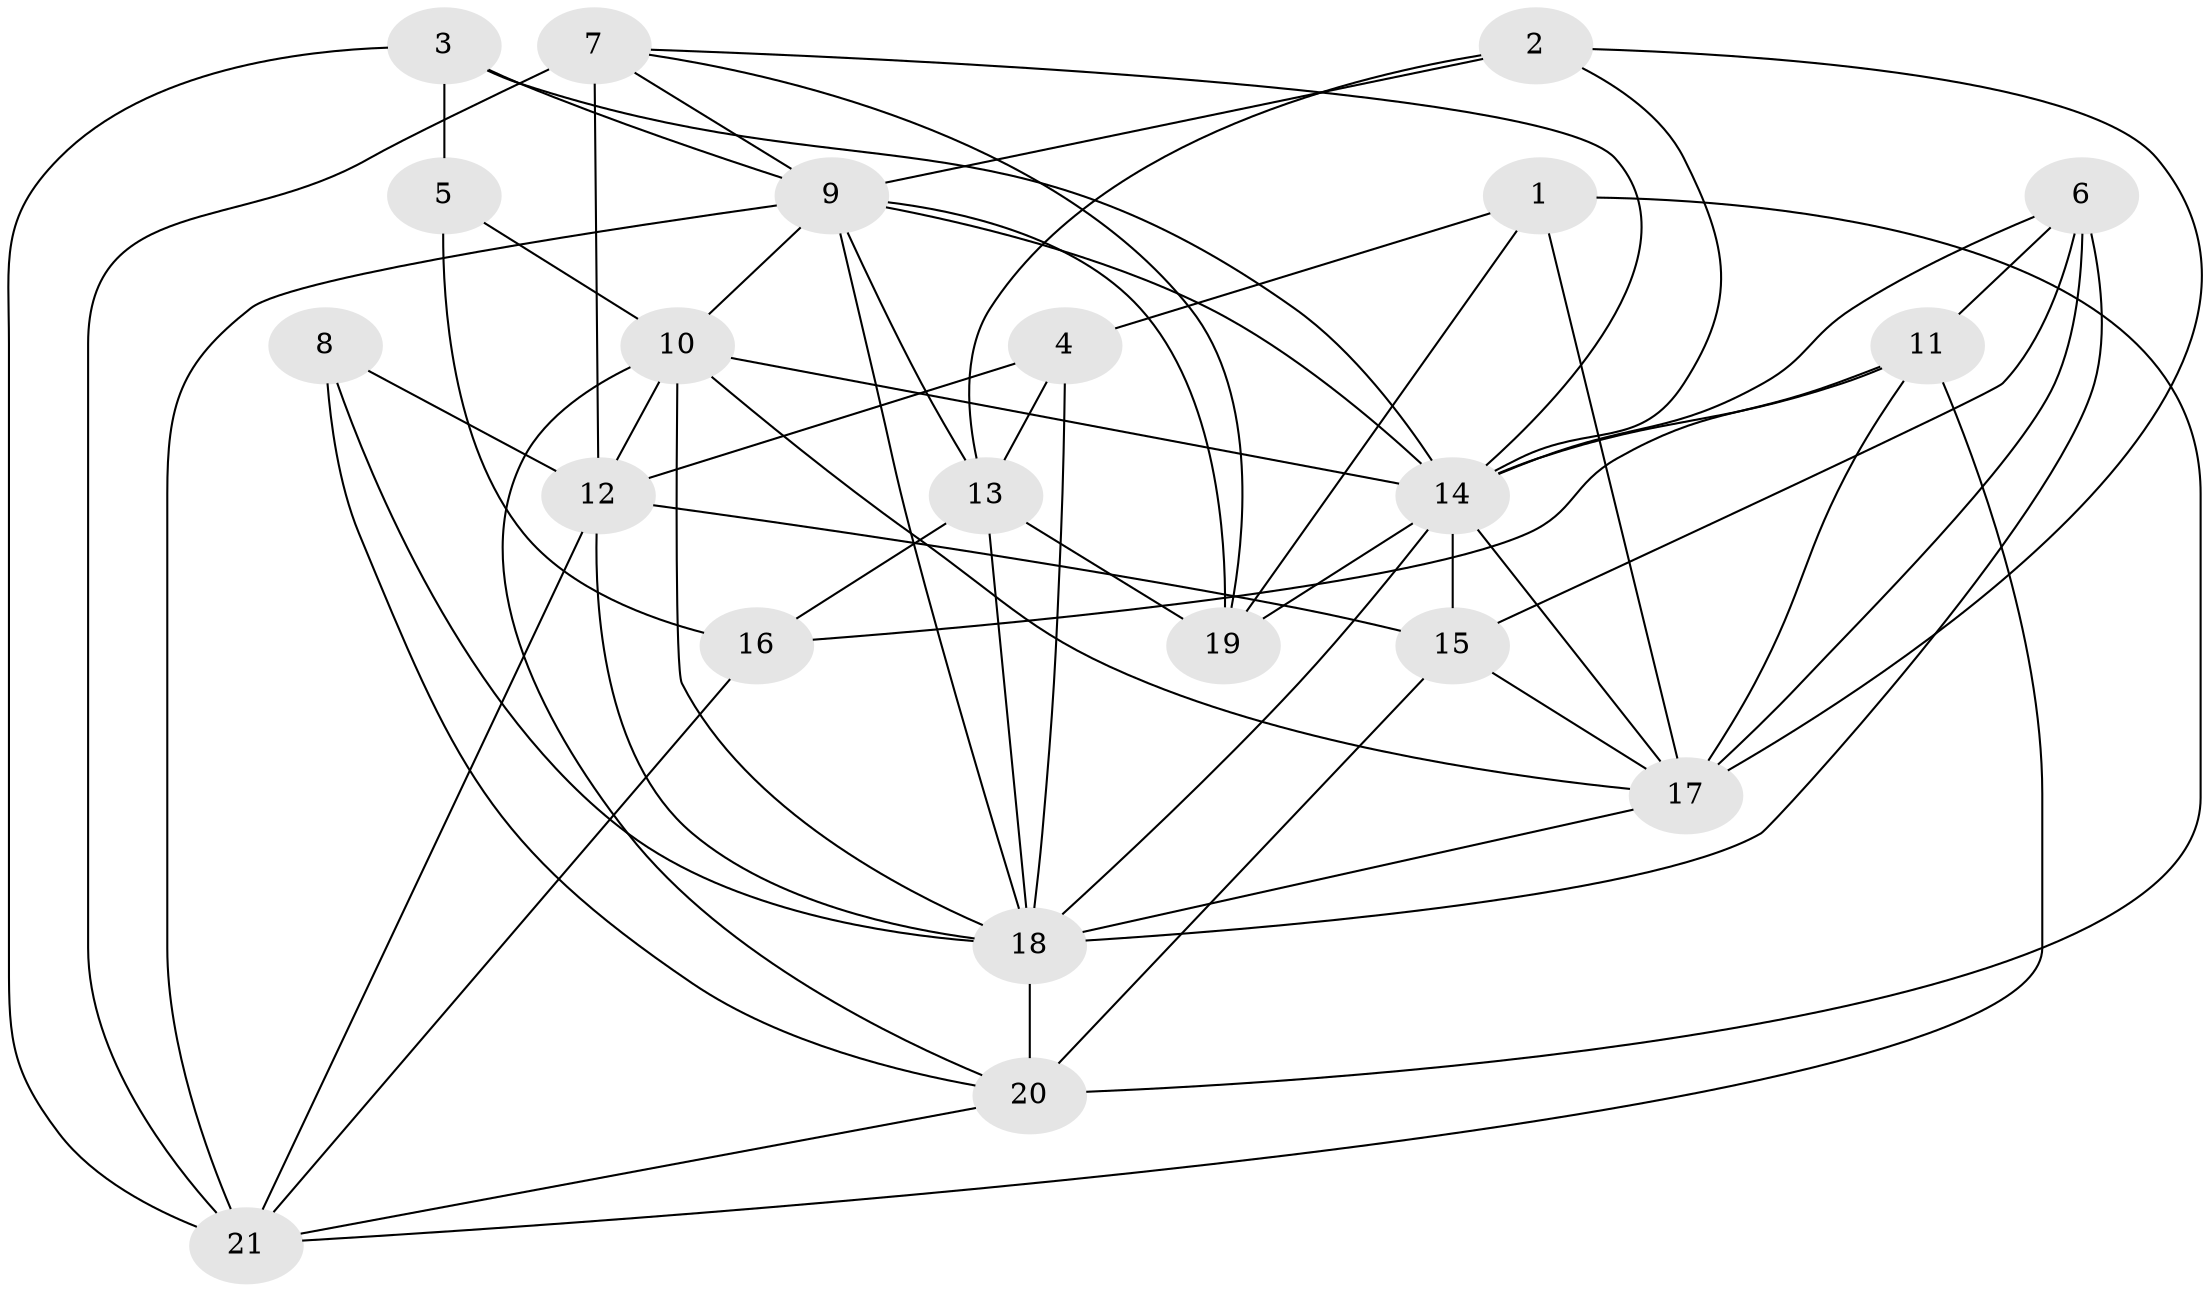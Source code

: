 // original degree distribution, {2: 0.16417910447761194, 4: 0.26865671641791045, 3: 0.26865671641791045, 8: 0.04477611940298507, 5: 0.14925373134328357, 7: 0.014925373134328358, 6: 0.07462686567164178, 9: 0.014925373134328358}
// Generated by graph-tools (version 1.1) at 2025/37/03/04/25 23:37:04]
// undirected, 21 vertices, 61 edges
graph export_dot {
  node [color=gray90,style=filled];
  1;
  2;
  3;
  4;
  5;
  6;
  7;
  8;
  9;
  10;
  11;
  12;
  13;
  14;
  15;
  16;
  17;
  18;
  19;
  20;
  21;
  1 -- 4 [weight=1.0];
  1 -- 17 [weight=2.0];
  1 -- 19 [weight=1.0];
  1 -- 20 [weight=2.0];
  2 -- 9 [weight=1.0];
  2 -- 13 [weight=1.0];
  2 -- 14 [weight=1.0];
  2 -- 17 [weight=1.0];
  3 -- 5 [weight=1.0];
  3 -- 9 [weight=1.0];
  3 -- 14 [weight=2.0];
  3 -- 21 [weight=1.0];
  4 -- 12 [weight=1.0];
  4 -- 13 [weight=1.0];
  4 -- 18 [weight=1.0];
  5 -- 10 [weight=1.0];
  5 -- 16 [weight=1.0];
  6 -- 11 [weight=1.0];
  6 -- 14 [weight=1.0];
  6 -- 15 [weight=1.0];
  6 -- 17 [weight=1.0];
  6 -- 18 [weight=2.0];
  7 -- 9 [weight=1.0];
  7 -- 12 [weight=3.0];
  7 -- 14 [weight=1.0];
  7 -- 19 [weight=1.0];
  7 -- 21 [weight=2.0];
  8 -- 12 [weight=4.0];
  8 -- 18 [weight=1.0];
  8 -- 20 [weight=1.0];
  9 -- 10 [weight=2.0];
  9 -- 13 [weight=3.0];
  9 -- 14 [weight=2.0];
  9 -- 18 [weight=2.0];
  9 -- 19 [weight=1.0];
  9 -- 21 [weight=1.0];
  10 -- 12 [weight=3.0];
  10 -- 14 [weight=1.0];
  10 -- 17 [weight=1.0];
  10 -- 18 [weight=1.0];
  10 -- 20 [weight=1.0];
  11 -- 14 [weight=2.0];
  11 -- 16 [weight=1.0];
  11 -- 17 [weight=1.0];
  11 -- 21 [weight=2.0];
  12 -- 15 [weight=2.0];
  12 -- 18 [weight=1.0];
  12 -- 21 [weight=1.0];
  13 -- 16 [weight=1.0];
  13 -- 18 [weight=1.0];
  13 -- 19 [weight=1.0];
  14 -- 15 [weight=1.0];
  14 -- 17 [weight=2.0];
  14 -- 18 [weight=1.0];
  14 -- 19 [weight=1.0];
  15 -- 17 [weight=1.0];
  15 -- 20 [weight=1.0];
  16 -- 21 [weight=1.0];
  17 -- 18 [weight=1.0];
  18 -- 20 [weight=1.0];
  20 -- 21 [weight=1.0];
}

